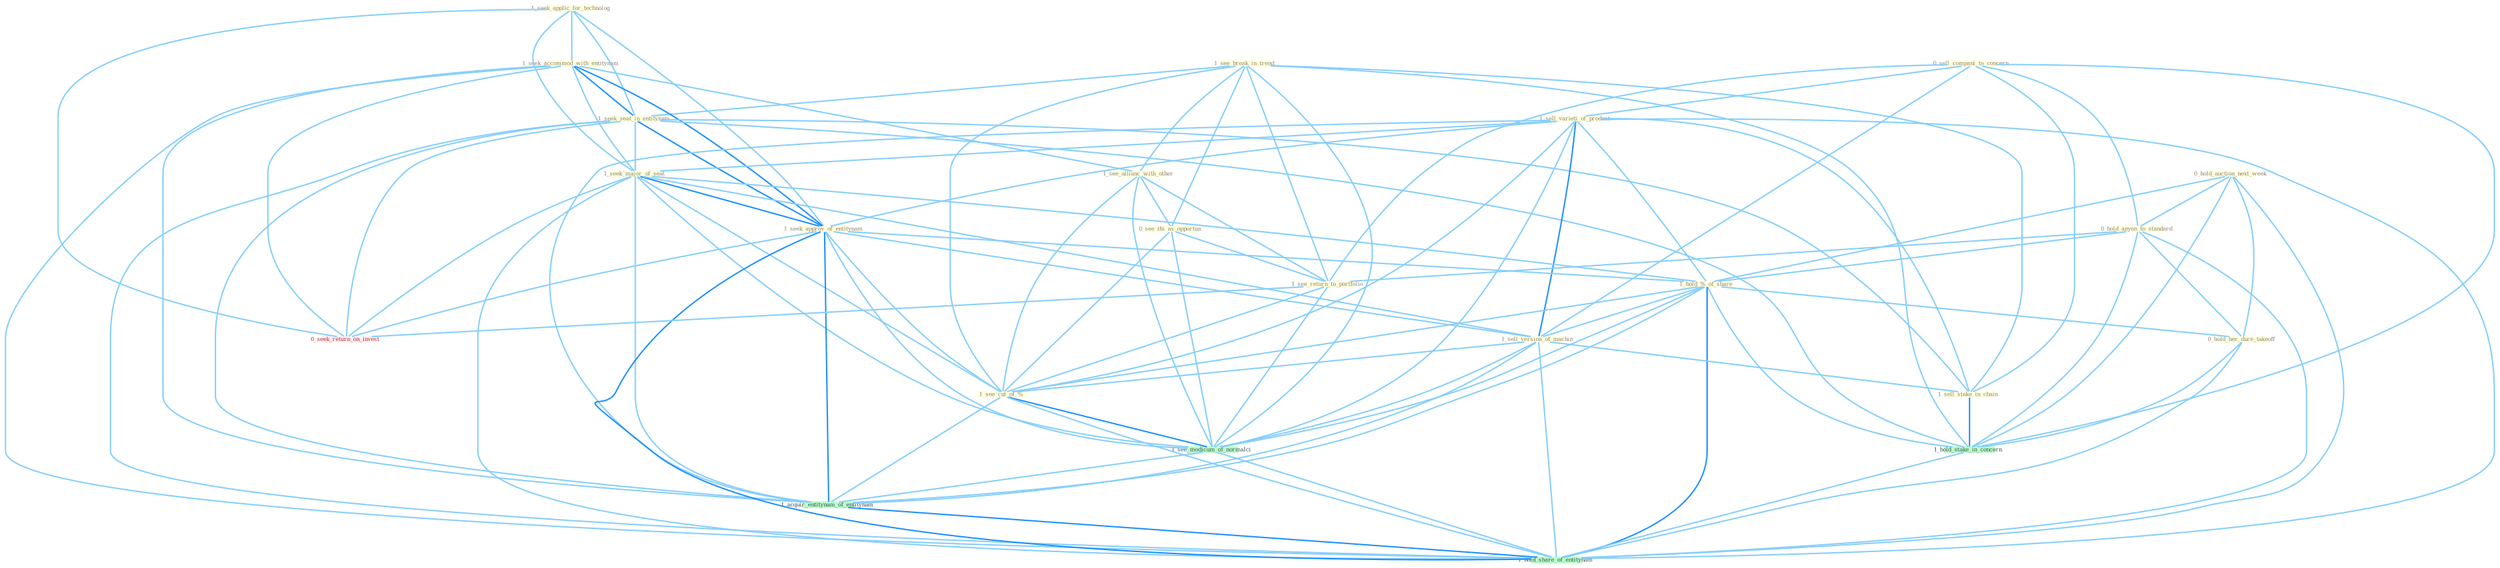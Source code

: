 Graph G{ 
    node
    [shape=polygon,style=filled,width=.5,height=.06,color="#BDFCC9",fixedsize=true,fontsize=4,
    fontcolor="#2f4f4f"];
    {node
    [color="#ffffe0", fontcolor="#8b7d6b"] "1_see_break_in_trend " "1_seek_applic_for_technolog " "1_seek_accommod_with_entitynam " "0_sell_compani_to_concern " "1_see_allianc_with_other " "1_seek_seat_in_entitynam " "1_sell_varieti_of_product " "0_hold_auction_next_week " "1_seek_major_of_seat " "1_seek_approv_of_entitynam " "0_hold_anyon_to_standard " "0_see_thi_as_opportun " "1_hold_%_of_share " "1_see_return_to_portfolio " "1_sell_version_of_machin " "1_see_cut_of_% " "1_sell_stake_in_chain " "0_hold_her_dure_takeoff "}
{node [color="#fff0f5", fontcolor="#b22222"] "0_seek_return_on_invest "}
edge [color="#B0E2FF"];

	"1_see_break_in_trend " -- "1_see_allianc_with_other " [w="1", color="#87cefa" ];
	"1_see_break_in_trend " -- "1_seek_seat_in_entitynam " [w="1", color="#87cefa" ];
	"1_see_break_in_trend " -- "0_see_thi_as_opportun " [w="1", color="#87cefa" ];
	"1_see_break_in_trend " -- "1_see_return_to_portfolio " [w="1", color="#87cefa" ];
	"1_see_break_in_trend " -- "1_see_cut_of_% " [w="1", color="#87cefa" ];
	"1_see_break_in_trend " -- "1_sell_stake_in_chain " [w="1", color="#87cefa" ];
	"1_see_break_in_trend " -- "1_hold_stake_in_concern " [w="1", color="#87cefa" ];
	"1_see_break_in_trend " -- "1_see_modicum_of_normalci " [w="1", color="#87cefa" ];
	"1_seek_applic_for_technolog " -- "1_seek_accommod_with_entitynam " [w="1", color="#87cefa" ];
	"1_seek_applic_for_technolog " -- "1_seek_seat_in_entitynam " [w="1", color="#87cefa" ];
	"1_seek_applic_for_technolog " -- "1_seek_major_of_seat " [w="1", color="#87cefa" ];
	"1_seek_applic_for_technolog " -- "1_seek_approv_of_entitynam " [w="1", color="#87cefa" ];
	"1_seek_applic_for_technolog " -- "0_seek_return_on_invest " [w="1", color="#87cefa" ];
	"1_seek_accommod_with_entitynam " -- "1_see_allianc_with_other " [w="1", color="#87cefa" ];
	"1_seek_accommod_with_entitynam " -- "1_seek_seat_in_entitynam " [w="2", color="#1e90ff" , len=0.8];
	"1_seek_accommod_with_entitynam " -- "1_seek_major_of_seat " [w="1", color="#87cefa" ];
	"1_seek_accommod_with_entitynam " -- "1_seek_approv_of_entitynam " [w="2", color="#1e90ff" , len=0.8];
	"1_seek_accommod_with_entitynam " -- "0_seek_return_on_invest " [w="1", color="#87cefa" ];
	"1_seek_accommod_with_entitynam " -- "1_acquir_entitynam_of_entitynam " [w="1", color="#87cefa" ];
	"1_seek_accommod_with_entitynam " -- "1_hold_share_of_entitynam " [w="1", color="#87cefa" ];
	"0_sell_compani_to_concern " -- "1_sell_varieti_of_product " [w="1", color="#87cefa" ];
	"0_sell_compani_to_concern " -- "0_hold_anyon_to_standard " [w="1", color="#87cefa" ];
	"0_sell_compani_to_concern " -- "1_see_return_to_portfolio " [w="1", color="#87cefa" ];
	"0_sell_compani_to_concern " -- "1_sell_version_of_machin " [w="1", color="#87cefa" ];
	"0_sell_compani_to_concern " -- "1_sell_stake_in_chain " [w="1", color="#87cefa" ];
	"0_sell_compani_to_concern " -- "1_hold_stake_in_concern " [w="1", color="#87cefa" ];
	"1_see_allianc_with_other " -- "0_see_thi_as_opportun " [w="1", color="#87cefa" ];
	"1_see_allianc_with_other " -- "1_see_return_to_portfolio " [w="1", color="#87cefa" ];
	"1_see_allianc_with_other " -- "1_see_cut_of_% " [w="1", color="#87cefa" ];
	"1_see_allianc_with_other " -- "1_see_modicum_of_normalci " [w="1", color="#87cefa" ];
	"1_seek_seat_in_entitynam " -- "1_seek_major_of_seat " [w="1", color="#87cefa" ];
	"1_seek_seat_in_entitynam " -- "1_seek_approv_of_entitynam " [w="2", color="#1e90ff" , len=0.8];
	"1_seek_seat_in_entitynam " -- "1_sell_stake_in_chain " [w="1", color="#87cefa" ];
	"1_seek_seat_in_entitynam " -- "1_hold_stake_in_concern " [w="1", color="#87cefa" ];
	"1_seek_seat_in_entitynam " -- "0_seek_return_on_invest " [w="1", color="#87cefa" ];
	"1_seek_seat_in_entitynam " -- "1_acquir_entitynam_of_entitynam " [w="1", color="#87cefa" ];
	"1_seek_seat_in_entitynam " -- "1_hold_share_of_entitynam " [w="1", color="#87cefa" ];
	"1_sell_varieti_of_product " -- "1_seek_major_of_seat " [w="1", color="#87cefa" ];
	"1_sell_varieti_of_product " -- "1_seek_approv_of_entitynam " [w="1", color="#87cefa" ];
	"1_sell_varieti_of_product " -- "1_hold_%_of_share " [w="1", color="#87cefa" ];
	"1_sell_varieti_of_product " -- "1_sell_version_of_machin " [w="2", color="#1e90ff" , len=0.8];
	"1_sell_varieti_of_product " -- "1_see_cut_of_% " [w="1", color="#87cefa" ];
	"1_sell_varieti_of_product " -- "1_sell_stake_in_chain " [w="1", color="#87cefa" ];
	"1_sell_varieti_of_product " -- "1_see_modicum_of_normalci " [w="1", color="#87cefa" ];
	"1_sell_varieti_of_product " -- "1_acquir_entitynam_of_entitynam " [w="1", color="#87cefa" ];
	"1_sell_varieti_of_product " -- "1_hold_share_of_entitynam " [w="1", color="#87cefa" ];
	"0_hold_auction_next_week " -- "0_hold_anyon_to_standard " [w="1", color="#87cefa" ];
	"0_hold_auction_next_week " -- "1_hold_%_of_share " [w="1", color="#87cefa" ];
	"0_hold_auction_next_week " -- "0_hold_her_dure_takeoff " [w="1", color="#87cefa" ];
	"0_hold_auction_next_week " -- "1_hold_stake_in_concern " [w="1", color="#87cefa" ];
	"0_hold_auction_next_week " -- "1_hold_share_of_entitynam " [w="1", color="#87cefa" ];
	"1_seek_major_of_seat " -- "1_seek_approv_of_entitynam " [w="2", color="#1e90ff" , len=0.8];
	"1_seek_major_of_seat " -- "1_hold_%_of_share " [w="1", color="#87cefa" ];
	"1_seek_major_of_seat " -- "1_sell_version_of_machin " [w="1", color="#87cefa" ];
	"1_seek_major_of_seat " -- "1_see_cut_of_% " [w="1", color="#87cefa" ];
	"1_seek_major_of_seat " -- "0_seek_return_on_invest " [w="1", color="#87cefa" ];
	"1_seek_major_of_seat " -- "1_see_modicum_of_normalci " [w="1", color="#87cefa" ];
	"1_seek_major_of_seat " -- "1_acquir_entitynam_of_entitynam " [w="1", color="#87cefa" ];
	"1_seek_major_of_seat " -- "1_hold_share_of_entitynam " [w="1", color="#87cefa" ];
	"1_seek_approv_of_entitynam " -- "1_hold_%_of_share " [w="1", color="#87cefa" ];
	"1_seek_approv_of_entitynam " -- "1_sell_version_of_machin " [w="1", color="#87cefa" ];
	"1_seek_approv_of_entitynam " -- "1_see_cut_of_% " [w="1", color="#87cefa" ];
	"1_seek_approv_of_entitynam " -- "0_seek_return_on_invest " [w="1", color="#87cefa" ];
	"1_seek_approv_of_entitynam " -- "1_see_modicum_of_normalci " [w="1", color="#87cefa" ];
	"1_seek_approv_of_entitynam " -- "1_acquir_entitynam_of_entitynam " [w="2", color="#1e90ff" , len=0.8];
	"1_seek_approv_of_entitynam " -- "1_hold_share_of_entitynam " [w="2", color="#1e90ff" , len=0.8];
	"0_hold_anyon_to_standard " -- "1_hold_%_of_share " [w="1", color="#87cefa" ];
	"0_hold_anyon_to_standard " -- "1_see_return_to_portfolio " [w="1", color="#87cefa" ];
	"0_hold_anyon_to_standard " -- "0_hold_her_dure_takeoff " [w="1", color="#87cefa" ];
	"0_hold_anyon_to_standard " -- "1_hold_stake_in_concern " [w="1", color="#87cefa" ];
	"0_hold_anyon_to_standard " -- "1_hold_share_of_entitynam " [w="1", color="#87cefa" ];
	"0_see_thi_as_opportun " -- "1_see_return_to_portfolio " [w="1", color="#87cefa" ];
	"0_see_thi_as_opportun " -- "1_see_cut_of_% " [w="1", color="#87cefa" ];
	"0_see_thi_as_opportun " -- "1_see_modicum_of_normalci " [w="1", color="#87cefa" ];
	"1_hold_%_of_share " -- "1_sell_version_of_machin " [w="1", color="#87cefa" ];
	"1_hold_%_of_share " -- "1_see_cut_of_% " [w="1", color="#87cefa" ];
	"1_hold_%_of_share " -- "0_hold_her_dure_takeoff " [w="1", color="#87cefa" ];
	"1_hold_%_of_share " -- "1_hold_stake_in_concern " [w="1", color="#87cefa" ];
	"1_hold_%_of_share " -- "1_see_modicum_of_normalci " [w="1", color="#87cefa" ];
	"1_hold_%_of_share " -- "1_acquir_entitynam_of_entitynam " [w="1", color="#87cefa" ];
	"1_hold_%_of_share " -- "1_hold_share_of_entitynam " [w="2", color="#1e90ff" , len=0.8];
	"1_see_return_to_portfolio " -- "1_see_cut_of_% " [w="1", color="#87cefa" ];
	"1_see_return_to_portfolio " -- "0_seek_return_on_invest " [w="1", color="#87cefa" ];
	"1_see_return_to_portfolio " -- "1_see_modicum_of_normalci " [w="1", color="#87cefa" ];
	"1_sell_version_of_machin " -- "1_see_cut_of_% " [w="1", color="#87cefa" ];
	"1_sell_version_of_machin " -- "1_sell_stake_in_chain " [w="1", color="#87cefa" ];
	"1_sell_version_of_machin " -- "1_see_modicum_of_normalci " [w="1", color="#87cefa" ];
	"1_sell_version_of_machin " -- "1_acquir_entitynam_of_entitynam " [w="1", color="#87cefa" ];
	"1_sell_version_of_machin " -- "1_hold_share_of_entitynam " [w="1", color="#87cefa" ];
	"1_see_cut_of_% " -- "1_see_modicum_of_normalci " [w="2", color="#1e90ff" , len=0.8];
	"1_see_cut_of_% " -- "1_acquir_entitynam_of_entitynam " [w="1", color="#87cefa" ];
	"1_see_cut_of_% " -- "1_hold_share_of_entitynam " [w="1", color="#87cefa" ];
	"1_sell_stake_in_chain " -- "1_hold_stake_in_concern " [w="2", color="#1e90ff" , len=0.8];
	"0_hold_her_dure_takeoff " -- "1_hold_stake_in_concern " [w="1", color="#87cefa" ];
	"0_hold_her_dure_takeoff " -- "1_hold_share_of_entitynam " [w="1", color="#87cefa" ];
	"1_hold_stake_in_concern " -- "1_hold_share_of_entitynam " [w="1", color="#87cefa" ];
	"1_see_modicum_of_normalci " -- "1_acquir_entitynam_of_entitynam " [w="1", color="#87cefa" ];
	"1_see_modicum_of_normalci " -- "1_hold_share_of_entitynam " [w="1", color="#87cefa" ];
	"1_acquir_entitynam_of_entitynam " -- "1_hold_share_of_entitynam " [w="2", color="#1e90ff" , len=0.8];
}